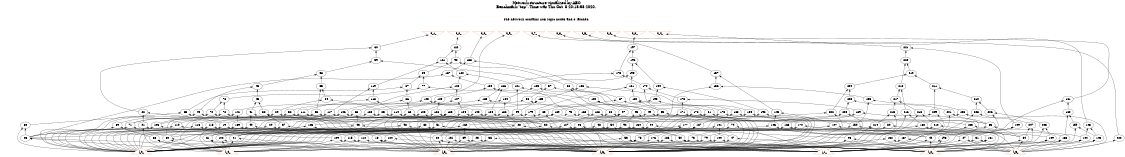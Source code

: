 # Network structure generated by ABC

digraph network {
size = "7.5,10";
center = true;
edge [dir = back];

{
  node [shape = plaintext];
  edge [style = invis];
  LevelTitle1 [label=""];
  LevelTitle2 [label=""];
  Level9 [label = ""];
  Level8 [label = ""];
  Level7 [label = ""];
  Level6 [label = ""];
  Level5 [label = ""];
  Level4 [label = ""];
  Level3 [label = ""];
  Level2 [label = ""];
  Level1 [label = ""];
  Level0 [label = ""];
  LevelTitle1 ->  LevelTitle2 ->  Level9 ->  Level8 ->  Level7 ->  Level6 ->  Level5 ->  Level4 ->  Level3 ->  Level2 ->  Level1 ->  Level0;
}

{
  rank = same;
  LevelTitle1;
  title1 [shape=plaintext,
          fontsize=20,
          fontname = "Times-Roman",
          label="Network structure visualized by ABC\nBenchmark \"top\". Time was Thu Oct  8 20:18:58 2020. "
         ];
}

{
  rank = same;
  LevelTitle2;
  title2 [shape=plaintext,
          fontsize=18,
          fontname = "Times-Roman",
          label="The network contains 205 logic nodes and 0 latches.\n"
         ];
}

{
  rank = same;
  Level9;
  Node8 [label = "o_1_", shape = invtriangle, color = coral, fillcolor = coral];
  Node9 [label = "o_2_", shape = invtriangle, color = coral, fillcolor = coral];
  Node10 [label = "o_0_", shape = invtriangle, color = coral, fillcolor = coral];
  Node11 [label = "o_9_", shape = invtriangle, color = coral, fillcolor = coral];
  Node12 [label = "o_7_", shape = invtriangle, color = coral, fillcolor = coral];
  Node13 [label = "o_8_", shape = invtriangle, color = coral, fillcolor = coral];
  Node14 [label = "o_5_", shape = invtriangle, color = coral, fillcolor = coral];
  Node15 [label = "o_6_", shape = invtriangle, color = coral, fillcolor = coral];
  Node16 [label = "o_3_", shape = invtriangle, color = coral, fillcolor = coral];
  Node17 [label = "o_4_", shape = invtriangle, color = coral, fillcolor = coral];
}

{
  rank = same;
  Level8;
  Node60 [label = "60\n", shape = ellipse];
  Node122 [label = "122\n", shape = ellipse];
  Node197 [label = "197\n", shape = ellipse];
  Node221 [label = "221\n", shape = ellipse];
}

{
  rank = same;
  Level7;
  Node59 [label = "59\n", shape = ellipse];
  Node90 [label = "90\n", shape = ellipse];
  Node121 [label = "121\n", shape = ellipse];
  Node138 [label = "138\n", shape = ellipse];
  Node196 [label = "196\n", shape = ellipse];
  Node220 [label = "220\n", shape = ellipse];
}

{
  rank = same;
  Level6;
  Node58 [label = "58\n", shape = ellipse];
  Node89 [label = "89\n", shape = ellipse];
  Node120 [label = "120\n", shape = ellipse];
  Node137 [label = "137\n", shape = ellipse];
  Node157 [label = "157\n", shape = ellipse];
  Node175 [label = "175\n", shape = ellipse];
  Node195 [label = "195\n", shape = ellipse];
  Node219 [label = "219\n", shape = ellipse];
}

{
  rank = same;
  Level5;
  Node35 [label = "35\n", shape = ellipse];
  Node46 [label = "46\n", shape = ellipse];
  Node57 [label = "57\n", shape = ellipse];
  Node67 [label = "67\n", shape = ellipse];
  Node77 [label = "77\n", shape = ellipse];
  Node88 [label = "88\n", shape = ellipse];
  Node101 [label = "101\n", shape = ellipse];
  Node108 [label = "108\n", shape = ellipse];
  Node119 [label = "119\n", shape = ellipse];
  Node130 [label = "130\n", shape = ellipse];
  Node136 [label = "136\n", shape = ellipse];
  Node156 [label = "156\n", shape = ellipse];
  Node166 [label = "166\n", shape = ellipse];
  Node174 [label = "174\n", shape = ellipse];
  Node181 [label = "181\n", shape = ellipse];
  Node185 [label = "185\n", shape = ellipse];
  Node194 [label = "194\n", shape = ellipse];
  Node204 [label = "204\n", shape = ellipse];
  Node211 [label = "211\n", shape = ellipse];
  Node218 [label = "218\n", shape = ellipse];
}

{
  rank = same;
  Level4;
  Node34 [label = "34\n", shape = ellipse];
  Node45 [label = "45\n", shape = ellipse];
  Node56 [label = "56\n", shape = ellipse];
  Node66 [label = "66\n", shape = ellipse];
  Node76 [label = "76\n", shape = ellipse];
  Node87 [label = "87\n", shape = ellipse];
  Node100 [label = "100\n", shape = ellipse];
  Node107 [label = "107\n", shape = ellipse];
  Node118 [label = "118\n", shape = ellipse];
  Node129 [label = "129\n", shape = ellipse];
  Node135 [label = "135\n", shape = ellipse];
  Node142 [label = "142\n", shape = ellipse];
  Node155 [label = "155\n", shape = ellipse];
  Node161 [label = "161\n", shape = ellipse];
  Node165 [label = "165\n", shape = ellipse];
  Node173 [label = "173\n", shape = ellipse];
  Node180 [label = "180\n", shape = ellipse];
  Node184 [label = "184\n", shape = ellipse];
  Node193 [label = "193\n", shape = ellipse];
  Node203 [label = "203\n", shape = ellipse];
  Node210 [label = "210\n", shape = ellipse];
  Node217 [label = "217\n", shape = ellipse];
}

{
  rank = same;
  Level3;
  Node22 [label = "22\n", shape = ellipse];
  Node25 [label = "25\n", shape = ellipse];
  Node29 [label = "29\n", shape = ellipse];
  Node33 [label = "33\n", shape = ellipse];
  Node38 [label = "38\n", shape = ellipse];
  Node41 [label = "41\n", shape = ellipse];
  Node44 [label = "44\n", shape = ellipse];
  Node49 [label = "49\n", shape = ellipse];
  Node52 [label = "52\n", shape = ellipse];
  Node55 [label = "55\n", shape = ellipse];
  Node62 [label = "62\n", shape = ellipse];
  Node63 [label = "63\n", shape = ellipse];
  Node65 [label = "65\n", shape = ellipse];
  Node70 [label = "70\n", shape = ellipse];
  Node72 [label = "72\n", shape = ellipse];
  Node75 [label = "75\n", shape = ellipse];
  Node81 [label = "81\n", shape = ellipse];
  Node83 [label = "83\n", shape = ellipse];
  Node86 [label = "86\n", shape = ellipse];
  Node95 [label = "95\n", shape = ellipse];
  Node97 [label = "97\n", shape = ellipse];
  Node99 [label = "99\n", shape = ellipse];
  Node103 [label = "103\n", shape = ellipse];
  Node104 [label = "104\n", shape = ellipse];
  Node106 [label = "106\n", shape = ellipse];
  Node111 [label = "111\n", shape = ellipse];
  Node114 [label = "114\n", shape = ellipse];
  Node117 [label = "117\n", shape = ellipse];
  Node123 [label = "123\n", shape = ellipse];
  Node126 [label = "126\n", shape = ellipse];
  Node128 [label = "128\n", shape = ellipse];
  Node134 [label = "134\n", shape = ellipse];
  Node140 [label = "140\n", shape = ellipse];
  Node141 [label = "141\n", shape = ellipse];
  Node148 [label = "148\n", shape = ellipse];
  Node153 [label = "153\n", shape = ellipse];
  Node160 [label = "160\n", shape = ellipse];
  Node163 [label = "163\n", shape = ellipse];
  Node164 [label = "164\n", shape = ellipse];
  Node169 [label = "169\n", shape = ellipse];
  Node171 [label = "171\n", shape = ellipse];
  Node172 [label = "172\n", shape = ellipse];
  Node178 [label = "178\n", shape = ellipse];
  Node179 [label = "179\n", shape = ellipse];
  Node182 [label = "182\n", shape = ellipse];
  Node183 [label = "183\n", shape = ellipse];
  Node188 [label = "188\n", shape = ellipse];
  Node189 [label = "189\n", shape = ellipse];
  Node192 [label = "192\n", shape = ellipse];
  Node200 [label = "200\n", shape = ellipse];
  Node201 [label = "201\n", shape = ellipse];
  Node202 [label = "202\n", shape = ellipse];
  Node206 [label = "206\n", shape = ellipse];
  Node208 [label = "208\n", shape = ellipse];
  Node209 [label = "209\n", shape = ellipse];
  Node213 [label = "213\n", shape = ellipse];
  Node215 [label = "215\n", shape = ellipse];
  Node216 [label = "216\n", shape = ellipse];
}

{
  rank = same;
  Level2;
  Node19 [label = "19\n", shape = ellipse];
  Node21 [label = "21\n", shape = ellipse];
  Node24 [label = "24\n", shape = ellipse];
  Node28 [label = "28\n", shape = ellipse];
  Node32 [label = "32\n", shape = ellipse];
  Node37 [label = "37\n", shape = ellipse];
  Node40 [label = "40\n", shape = ellipse];
  Node43 [label = "43\n", shape = ellipse];
  Node48 [label = "48\n", shape = ellipse];
  Node51 [label = "51\n", shape = ellipse];
  Node54 [label = "54\n", shape = ellipse];
  Node64 [label = "64\n", shape = ellipse];
  Node69 [label = "69\n", shape = ellipse];
  Node71 [label = "71\n", shape = ellipse];
  Node74 [label = "74\n", shape = ellipse];
  Node80 [label = "80\n", shape = ellipse];
  Node82 [label = "82\n", shape = ellipse];
  Node85 [label = "85\n", shape = ellipse];
  Node92 [label = "92\n", shape = ellipse];
  Node94 [label = "94\n", shape = ellipse];
  Node96 [label = "96\n", shape = ellipse];
  Node98 [label = "98\n", shape = ellipse];
  Node105 [label = "105\n", shape = ellipse];
  Node110 [label = "110\n", shape = ellipse];
  Node113 [label = "113\n", shape = ellipse];
  Node116 [label = "116\n", shape = ellipse];
  Node125 [label = "125\n", shape = ellipse];
  Node127 [label = "127\n", shape = ellipse];
  Node133 [label = "133\n", shape = ellipse];
  Node139 [label = "139\n", shape = ellipse];
  Node145 [label = "145\n", shape = ellipse];
  Node146 [label = "146\n", shape = ellipse];
  Node147 [label = "147\n", shape = ellipse];
  Node150 [label = "150\n", shape = ellipse];
  Node152 [label = "152\n", shape = ellipse];
  Node154 [label = "154\n", shape = ellipse];
  Node159 [label = "159\n", shape = ellipse];
  Node162 [label = "162\n", shape = ellipse];
  Node168 [label = "168\n", shape = ellipse];
  Node170 [label = "170\n", shape = ellipse];
  Node177 [label = "177\n", shape = ellipse];
  Node187 [label = "187\n", shape = ellipse];
  Node191 [label = "191\n", shape = ellipse];
  Node199 [label = "199\n", shape = ellipse];
  Node205 [label = "205\n", shape = ellipse];
  Node207 [label = "207\n", shape = ellipse];
  Node212 [label = "212\n", shape = ellipse];
  Node214 [label = "214\n", shape = ellipse];
}

{
  rank = same;
  Level1;
  Node18 [label = "18\n", shape = ellipse];
  Node20 [label = "20\n", shape = ellipse];
  Node23 [label = "23\n", shape = ellipse];
  Node26 [label = "26\n", shape = ellipse];
  Node27 [label = "27\n", shape = ellipse];
  Node30 [label = "30\n", shape = ellipse];
  Node31 [label = "31\n", shape = ellipse];
  Node36 [label = "36\n", shape = ellipse];
  Node39 [label = "39\n", shape = ellipse];
  Node42 [label = "42\n", shape = ellipse];
  Node47 [label = "47\n", shape = ellipse];
  Node50 [label = "50\n", shape = ellipse];
  Node53 [label = "53\n", shape = ellipse];
  Node61 [label = "61\n", shape = ellipse];
  Node68 [label = "68\n", shape = ellipse];
  Node73 [label = "73\n", shape = ellipse];
  Node78 [label = "78\n", shape = ellipse];
  Node79 [label = "79\n", shape = ellipse];
  Node84 [label = "84\n", shape = ellipse];
  Node91 [label = "91\n", shape = ellipse];
  Node93 [label = "93\n", shape = ellipse];
  Node102 [label = "102\n", shape = ellipse];
  Node109 [label = "109\n", shape = ellipse];
  Node112 [label = "112\n", shape = ellipse];
  Node115 [label = "115\n", shape = ellipse];
  Node124 [label = "124\n", shape = ellipse];
  Node131 [label = "131\n", shape = ellipse];
  Node132 [label = "132\n", shape = ellipse];
  Node143 [label = "143\n", shape = ellipse];
  Node144 [label = "144\n", shape = ellipse];
  Node149 [label = "149\n", shape = ellipse];
  Node151 [label = "151\n", shape = ellipse];
  Node158 [label = "158\n", shape = ellipse];
  Node167 [label = "167\n", shape = ellipse];
  Node176 [label = "176\n", shape = ellipse];
  Node186 [label = "186\n", shape = ellipse];
  Node190 [label = "190\n", shape = ellipse];
  Node198 [label = "198\n", shape = ellipse];
  Node222 [label = "222\n", shape = ellipse];
}

{
  rank = same;
  Level0;
  Node1 [label = "i_5_", shape = triangle, color = coral, fillcolor = coral];
  Node2 [label = "i_6_", shape = triangle, color = coral, fillcolor = coral];
  Node3 [label = "i_3_", shape = triangle, color = coral, fillcolor = coral];
  Node4 [label = "i_4_", shape = triangle, color = coral, fillcolor = coral];
  Node5 [label = "i_1_", shape = triangle, color = coral, fillcolor = coral];
  Node6 [label = "i_2_", shape = triangle, color = coral, fillcolor = coral];
  Node7 [label = "i_0_", shape = triangle, color = coral, fillcolor = coral];
}

title1 -> title2 [style = invis];
title2 -> Node8 [style = invis];
title2 -> Node9 [style = invis];
title2 -> Node10 [style = invis];
title2 -> Node11 [style = invis];
title2 -> Node12 [style = invis];
title2 -> Node13 [style = invis];
title2 -> Node14 [style = invis];
title2 -> Node15 [style = invis];
title2 -> Node16 [style = invis];
title2 -> Node17 [style = invis];
Node8 -> Node9 [style = invis];
Node9 -> Node10 [style = invis];
Node10 -> Node11 [style = invis];
Node11 -> Node12 [style = invis];
Node12 -> Node13 [style = invis];
Node13 -> Node14 [style = invis];
Node14 -> Node15 [style = invis];
Node15 -> Node16 [style = invis];
Node16 -> Node17 [style = invis];
Node8 -> Node60 [style = solid];
Node9 -> Node122 [style = solid];
Node10 -> Node138 [style = solid];
Node11 -> Node142 [style = solid];
Node12 -> Node145 [style = solid];
Node13 -> Node222 [style = solid];
Node14 -> Node157 [style = solid];
Node15 -> Node161 [style = solid];
Node16 -> Node197 [style = solid];
Node17 -> Node221 [style = solid];
Node18 -> Node1 [style = solid];
Node18 -> Node2 [style = solid];
Node19 -> Node4 [style = solid];
Node19 -> Node18 [style = solid];
Node20 -> Node1 [style = solid];
Node20 -> Node2 [style = solid];
Node21 -> Node4 [style = solid];
Node21 -> Node20 [style = solid];
Node22 -> Node19 [style = solid];
Node22 -> Node21 [style = solid];
Node23 -> Node1 [style = solid];
Node23 -> Node5 [style = solid];
Node24 -> Node7 [style = solid];
Node24 -> Node23 [style = solid];
Node25 -> Node2 [style = solid];
Node25 -> Node24 [style = solid];
Node26 -> Node1 [style = solid];
Node26 -> Node4 [style = solid];
Node27 -> Node3 [style = solid];
Node27 -> Node5 [style = solid];
Node28 -> Node7 [style = solid];
Node28 -> Node27 [style = solid];
Node29 -> Node26 [style = solid];
Node29 -> Node28 [style = solid];
Node30 -> Node1 [style = solid];
Node30 -> Node4 [style = solid];
Node31 -> Node3 [style = solid];
Node31 -> Node5 [style = solid];
Node32 -> Node7 [style = solid];
Node32 -> Node31 [style = solid];
Node33 -> Node30 [style = solid];
Node33 -> Node32 [style = solid];
Node34 -> Node25 [style = solid];
Node34 -> Node29 [style = solid];
Node35 -> Node33 [style = solid];
Node35 -> Node34 [style = solid];
Node36 -> Node1 [style = solid];
Node36 -> Node6 [style = solid];
Node37 -> Node7 [style = solid];
Node37 -> Node36 [style = solid];
Node38 -> Node2 [style = solid];
Node38 -> Node37 [style = solid];
Node39 -> Node1 [style = solid];
Node39 -> Node5 [style = solid];
Node40 -> Node7 [style = solid];
Node40 -> Node39 [style = solid];
Node41 -> Node2 [style = solid];
Node41 -> Node40 [style = solid];
Node42 -> Node5 [style = solid];
Node42 -> Node6 [style = solid];
Node43 -> Node7 [style = solid];
Node43 -> Node42 [style = solid];
Node44 -> Node26 [style = solid];
Node44 -> Node43 [style = solid];
Node45 -> Node38 [style = solid];
Node45 -> Node41 [style = solid];
Node46 -> Node44 [style = solid];
Node46 -> Node45 [style = solid];
Node47 -> Node1 [style = solid];
Node47 -> Node3 [style = solid];
Node48 -> Node7 [style = solid];
Node48 -> Node47 [style = solid];
Node49 -> Node2 [style = solid];
Node49 -> Node48 [style = solid];
Node50 -> Node5 [style = solid];
Node50 -> Node6 [style = solid];
Node51 -> Node7 [style = solid];
Node51 -> Node50 [style = solid];
Node52 -> Node30 [style = solid];
Node52 -> Node51 [style = solid];
Node53 -> Node1 [style = solid];
Node53 -> Node6 [style = solid];
Node54 -> Node7 [style = solid];
Node54 -> Node53 [style = solid];
Node55 -> Node2 [style = solid];
Node55 -> Node54 [style = solid];
Node56 -> Node49 [style = solid];
Node56 -> Node52 [style = solid];
Node57 -> Node55 [style = solid];
Node57 -> Node56 [style = solid];
Node58 -> Node35 [style = solid];
Node58 -> Node46 [style = solid];
Node59 -> Node57 [style = solid];
Node59 -> Node58 [style = solid];
Node60 -> Node22 [style = solid];
Node60 -> Node59 [style = solid];
Node61 -> Node2 [style = solid];
Node61 -> Node4 [style = solid];
Node62 -> Node28 [style = solid];
Node62 -> Node61 [style = solid];
Node63 -> Node43 [style = solid];
Node63 -> Node61 [style = solid];
Node64 -> Node7 [style = solid];
Node64 -> Node26 [style = solid];
Node65 -> Node2 [style = solid];
Node65 -> Node64 [style = solid];
Node66 -> Node62 [style = solid];
Node66 -> Node63 [style = solid];
Node67 -> Node65 [style = solid];
Node67 -> Node66 [style = solid];
Node68 -> Node1 [style = solid];
Node68 -> Node4 [style = solid];
Node69 -> Node7 [style = solid];
Node69 -> Node68 [style = solid];
Node70 -> Node2 [style = solid];
Node70 -> Node69 [style = solid];
Node71 -> Node7 [style = solid];
Node71 -> Node30 [style = solid];
Node72 -> Node2 [style = solid];
Node72 -> Node71 [style = solid];
Node73 -> Node4 [style = solid];
Node73 -> Node6 [style = solid];
Node74 -> Node5 [style = solid];
Node74 -> Node73 [style = solid];
Node75 -> Node20 [style = solid];
Node75 -> Node74 [style = solid];
Node76 -> Node70 [style = solid];
Node76 -> Node72 [style = solid];
Node77 -> Node75 [style = solid];
Node77 -> Node76 [style = solid];
Node78 -> Node1 [style = solid];
Node78 -> Node2 [style = solid];
Node79 -> Node3 [style = solid];
Node79 -> Node4 [style = solid];
Node80 -> Node6 [style = solid];
Node80 -> Node79 [style = solid];
Node81 -> Node78 [style = solid];
Node81 -> Node80 [style = solid];
Node82 -> Node5 [style = solid];
Node82 -> Node26 [style = solid];
Node83 -> Node2 [style = solid];
Node83 -> Node82 [style = solid];
Node84 -> Node3 [style = solid];
Node84 -> Node6 [style = solid];
Node85 -> Node5 [style = solid];
Node85 -> Node84 [style = solid];
Node86 -> Node19 [style = solid];
Node86 -> Node85 [style = solid];
Node87 -> Node81 [style = solid];
Node87 -> Node83 [style = solid];
Node88 -> Node86 [style = solid];
Node88 -> Node87 [style = solid];
Node89 -> Node67 [style = solid];
Node89 -> Node77 [style = solid];
Node90 -> Node88 [style = solid];
Node90 -> Node89 [style = solid];
Node91 -> Node1 [style = solid];
Node91 -> Node4 [style = solid];
Node92 -> Node3 [style = solid];
Node92 -> Node91 [style = solid];
Node93 -> Node5 [style = solid];
Node93 -> Node6 [style = solid];
Node94 -> Node7 [style = solid];
Node94 -> Node93 [style = solid];
Node95 -> Node92 [style = solid];
Node95 -> Node94 [style = solid];
Node96 -> Node5 [style = solid];
Node96 -> Node91 [style = solid];
Node97 -> Node2 [style = solid];
Node97 -> Node96 [style = solid];
Node98 -> Node7 [style = solid];
Node98 -> Node79 [style = solid];
Node99 -> Node2 [style = solid];
Node99 -> Node98 [style = solid];
Node100 -> Node95 [style = solid];
Node100 -> Node97 [style = solid];
Node101 -> Node99 [style = solid];
Node101 -> Node100 [style = solid];
Node102 -> Node2 [style = solid];
Node102 -> Node4 [style = solid];
Node103 -> Node51 [style = solid];
Node103 -> Node102 [style = solid];
Node104 -> Node32 [style = solid];
Node104 -> Node102 [style = solid];
Node105 -> Node7 [style = solid];
Node105 -> Node91 [style = solid];
Node106 -> Node2 [style = solid];
Node106 -> Node105 [style = solid];
Node107 -> Node103 [style = solid];
Node107 -> Node104 [style = solid];
Node108 -> Node106 [style = solid];
Node108 -> Node107 [style = solid];
Node109 -> Node4 [style = solid];
Node109 -> Node5 [style = solid];
Node110 -> Node7 [style = solid];
Node110 -> Node109 [style = solid];
Node111 -> Node2 [style = solid];
Node111 -> Node110 [style = solid];
Node112 -> Node4 [style = solid];
Node112 -> Node6 [style = solid];
Node113 -> Node7 [style = solid];
Node113 -> Node112 [style = solid];
Node114 -> Node2 [style = solid];
Node114 -> Node113 [style = solid];
Node115 -> Node4 [style = solid];
Node115 -> Node6 [style = solid];
Node116 -> Node7 [style = solid];
Node116 -> Node115 [style = solid];
Node117 -> Node2 [style = solid];
Node117 -> Node116 [style = solid];
Node118 -> Node111 [style = solid];
Node118 -> Node114 [style = solid];
Node119 -> Node117 [style = solid];
Node119 -> Node118 [style = solid];
Node120 -> Node101 [style = solid];
Node120 -> Node108 [style = solid];
Node121 -> Node119 [style = solid];
Node121 -> Node120 [style = solid];
Node122 -> Node90 [style = solid];
Node122 -> Node121 [style = solid];
Node123 -> Node2 [style = solid];
Node123 -> Node71 [style = solid];
Node124 -> Node4 [style = solid];
Node124 -> Node5 [style = solid];
Node125 -> Node7 [style = solid];
Node125 -> Node124 [style = solid];
Node126 -> Node2 [style = solid];
Node126 -> Node125 [style = solid];
Node127 -> Node5 [style = solid];
Node127 -> Node30 [style = solid];
Node128 -> Node2 [style = solid];
Node128 -> Node127 [style = solid];
Node129 -> Node123 [style = solid];
Node129 -> Node126 [style = solid];
Node130 -> Node128 [style = solid];
Node130 -> Node129 [style = solid];
Node131 -> Node1 [style = solid];
Node131 -> Node2 [style = solid];
Node132 -> Node3 [style = solid];
Node132 -> Node4 [style = solid];
Node133 -> Node6 [style = solid];
Node133 -> Node132 [style = solid];
Node134 -> Node131 [style = solid];
Node134 -> Node133 [style = solid];
Node135 -> Node99 [style = solid];
Node135 -> Node114 [style = solid];
Node136 -> Node134 [style = solid];
Node136 -> Node135 [style = solid];
Node137 -> Node26 [style = solid];
Node137 -> Node130 [style = solid];
Node138 -> Node136 [style = solid];
Node138 -> Node137 [style = solid];
Node139 -> Node4 [style = solid];
Node139 -> Node131 [style = solid];
Node140 -> Node85 [style = solid];
Node140 -> Node91 [style = solid];
Node141 -> Node105 [style = solid];
Node141 -> Node139 [style = solid];
Node142 -> Node140 [style = solid];
Node142 -> Node141 [style = solid];
Node143 -> Node3 [style = solid];
Node143 -> Node6 [style = solid];
Node144 -> Node3 [style = solid];
Node144 -> Node6 [style = solid];
Node145 -> Node143 [style = solid];
Node145 -> Node144 [style = solid];
Node146 -> Node7 [style = solid];
Node146 -> Node144 [style = solid];
Node147 -> Node7 [style = solid];
Node147 -> Node84 [style = solid];
Node148 -> Node146 [style = solid];
Node148 -> Node147 [style = solid];
Node149 -> Node3 [style = solid];
Node149 -> Node6 [style = solid];
Node150 -> Node7 [style = solid];
Node150 -> Node149 [style = solid];
Node151 -> Node5 [style = solid];
Node151 -> Node6 [style = solid];
Node152 -> Node7 [style = solid];
Node152 -> Node151 [style = solid];
Node153 -> Node3 [style = solid];
Node153 -> Node152 [style = solid];
Node154 -> Node7 [style = solid];
Node154 -> Node50 [style = solid];
Node155 -> Node150 [style = solid];
Node155 -> Node153 [style = solid];
Node156 -> Node154 [style = solid];
Node156 -> Node155 [style = solid];
Node157 -> Node148 [style = solid];
Node157 -> Node156 [style = solid];
Node158 -> Node3 [style = solid];
Node158 -> Node5 [style = solid];
Node159 -> Node5 [style = solid];
Node159 -> Node143 [style = solid];
Node160 -> Node158 [style = solid];
Node160 -> Node159 [style = solid];
Node161 -> Node42 [style = solid];
Node161 -> Node160 [style = solid];
Node162 -> Node7 [style = solid];
Node162 -> Node39 [style = solid];
Node163 -> Node2 [style = solid];
Node163 -> Node162 [style = solid];
Node164 -> Node1 [style = solid];
Node164 -> Node154 [style = solid];
Node165 -> Node25 [style = solid];
Node165 -> Node163 [style = solid];
Node166 -> Node164 [style = solid];
Node166 -> Node165 [style = solid];
Node167 -> Node1 [style = solid];
Node167 -> Node3 [style = solid];
Node168 -> Node7 [style = solid];
Node168 -> Node42 [style = solid];
Node169 -> Node167 [style = solid];
Node169 -> Node168 [style = solid];
Node170 -> Node7 [style = solid];
Node170 -> Node84 [style = solid];
Node171 -> Node20 [style = solid];
Node171 -> Node170 [style = solid];
Node172 -> Node78 [style = solid];
Node172 -> Node150 [style = solid];
Node173 -> Node169 [style = solid];
Node173 -> Node171 [style = solid];
Node174 -> Node172 [style = solid];
Node174 -> Node173 [style = solid];
Node175 -> Node166 [style = solid];
Node175 -> Node174 [style = solid];
Node176 -> Node1 [style = solid];
Node176 -> Node5 [style = solid];
Node177 -> Node7 [style = solid];
Node177 -> Node176 [style = solid];
Node178 -> Node2 [style = solid];
Node178 -> Node177 [style = solid];
Node179 -> Node1 [style = solid];
Node179 -> Node32 [style = solid];
Node180 -> Node55 [style = solid];
Node180 -> Node178 [style = solid];
Node181 -> Node179 [style = solid];
Node181 -> Node180 [style = solid];
Node182 -> Node1 [style = solid];
Node182 -> Node28 [style = solid];
Node183 -> Node1 [style = solid];
Node183 -> Node43 [style = solid];
Node184 -> Node182 [style = solid];
Node184 -> Node183 [style = solid];
Node185 -> Node49 [style = solid];
Node185 -> Node184 [style = solid];
Node186 -> Node1 [style = solid];
Node186 -> Node5 [style = solid];
Node187 -> Node7 [style = solid];
Node187 -> Node186 [style = solid];
Node188 -> Node2 [style = solid];
Node188 -> Node187 [style = solid];
Node189 -> Node1 [style = solid];
Node189 -> Node51 [style = solid];
Node190 -> Node1 [style = solid];
Node190 -> Node6 [style = solid];
Node191 -> Node7 [style = solid];
Node191 -> Node190 [style = solid];
Node192 -> Node2 [style = solid];
Node192 -> Node191 [style = solid];
Node193 -> Node188 [style = solid];
Node193 -> Node189 [style = solid];
Node194 -> Node192 [style = solid];
Node194 -> Node193 [style = solid];
Node195 -> Node181 [style = solid];
Node195 -> Node185 [style = solid];
Node196 -> Node194 [style = solid];
Node196 -> Node195 [style = solid];
Node197 -> Node175 [style = solid];
Node197 -> Node196 [style = solid];
Node198 -> Node2 [style = solid];
Node198 -> Node6 [style = solid];
Node199 -> Node5 [style = solid];
Node199 -> Node198 [style = solid];
Node200 -> Node2 [style = solid];
Node200 -> Node43 [style = solid];
Node201 -> Node2 [style = solid];
Node201 -> Node85 [style = solid];
Node202 -> Node2 [style = solid];
Node202 -> Node28 [style = solid];
Node203 -> Node200 [style = solid];
Node203 -> Node201 [style = solid];
Node204 -> Node202 [style = solid];
Node204 -> Node203 [style = solid];
Node205 -> Node5 [style = solid];
Node205 -> Node149 [style = solid];
Node206 -> Node2 [style = solid];
Node206 -> Node205 [style = solid];
Node207 -> Node5 [style = solid];
Node207 -> Node84 [style = solid];
Node208 -> Node2 [style = solid];
Node208 -> Node207 [style = solid];
Node209 -> Node2 [style = solid];
Node209 -> Node32 [style = solid];
Node210 -> Node206 [style = solid];
Node210 -> Node208 [style = solid];
Node211 -> Node209 [style = solid];
Node211 -> Node210 [style = solid];
Node212 -> Node7 [style = solid];
Node212 -> Node158 [style = solid];
Node213 -> Node2 [style = solid];
Node213 -> Node212 [style = solid];
Node214 -> Node7 [style = solid];
Node214 -> Node93 [style = solid];
Node215 -> Node2 [style = solid];
Node215 -> Node214 [style = solid];
Node216 -> Node2 [style = solid];
Node216 -> Node152 [style = solid];
Node217 -> Node213 [style = solid];
Node217 -> Node215 [style = solid];
Node218 -> Node216 [style = solid];
Node218 -> Node217 [style = solid];
Node219 -> Node204 [style = solid];
Node219 -> Node211 [style = solid];
Node220 -> Node218 [style = solid];
Node220 -> Node219 [style = solid];
Node221 -> Node199 [style = solid];
Node221 -> Node220 [style = solid];
Node222 -> Node3 [style = solid];
}

